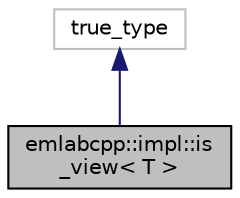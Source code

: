 digraph "emlabcpp::impl::is_view&lt; T &gt;"
{
 // LATEX_PDF_SIZE
  edge [fontname="Helvetica",fontsize="10",labelfontname="Helvetica",labelfontsize="10"];
  node [fontname="Helvetica",fontsize="10",shape=record];
  Node1 [label="emlabcpp::impl::is\l_view\< T \>",height=0.2,width=0.4,color="black", fillcolor="grey75", style="filled", fontcolor="black",tooltip=" "];
  Node2 -> Node1 [dir="back",color="midnightblue",fontsize="10",style="solid",fontname="Helvetica"];
  Node2 [label="true_type",height=0.2,width=0.4,color="grey75", fillcolor="white", style="filled",tooltip=" "];
}
